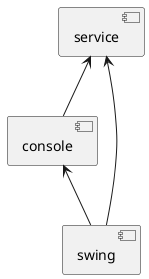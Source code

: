 @startuml

[console]

[service]

[swing]

[console] -UP-> [service]

[swing] -UP-> [service]
[swing] -UP-> [console]

@enduml